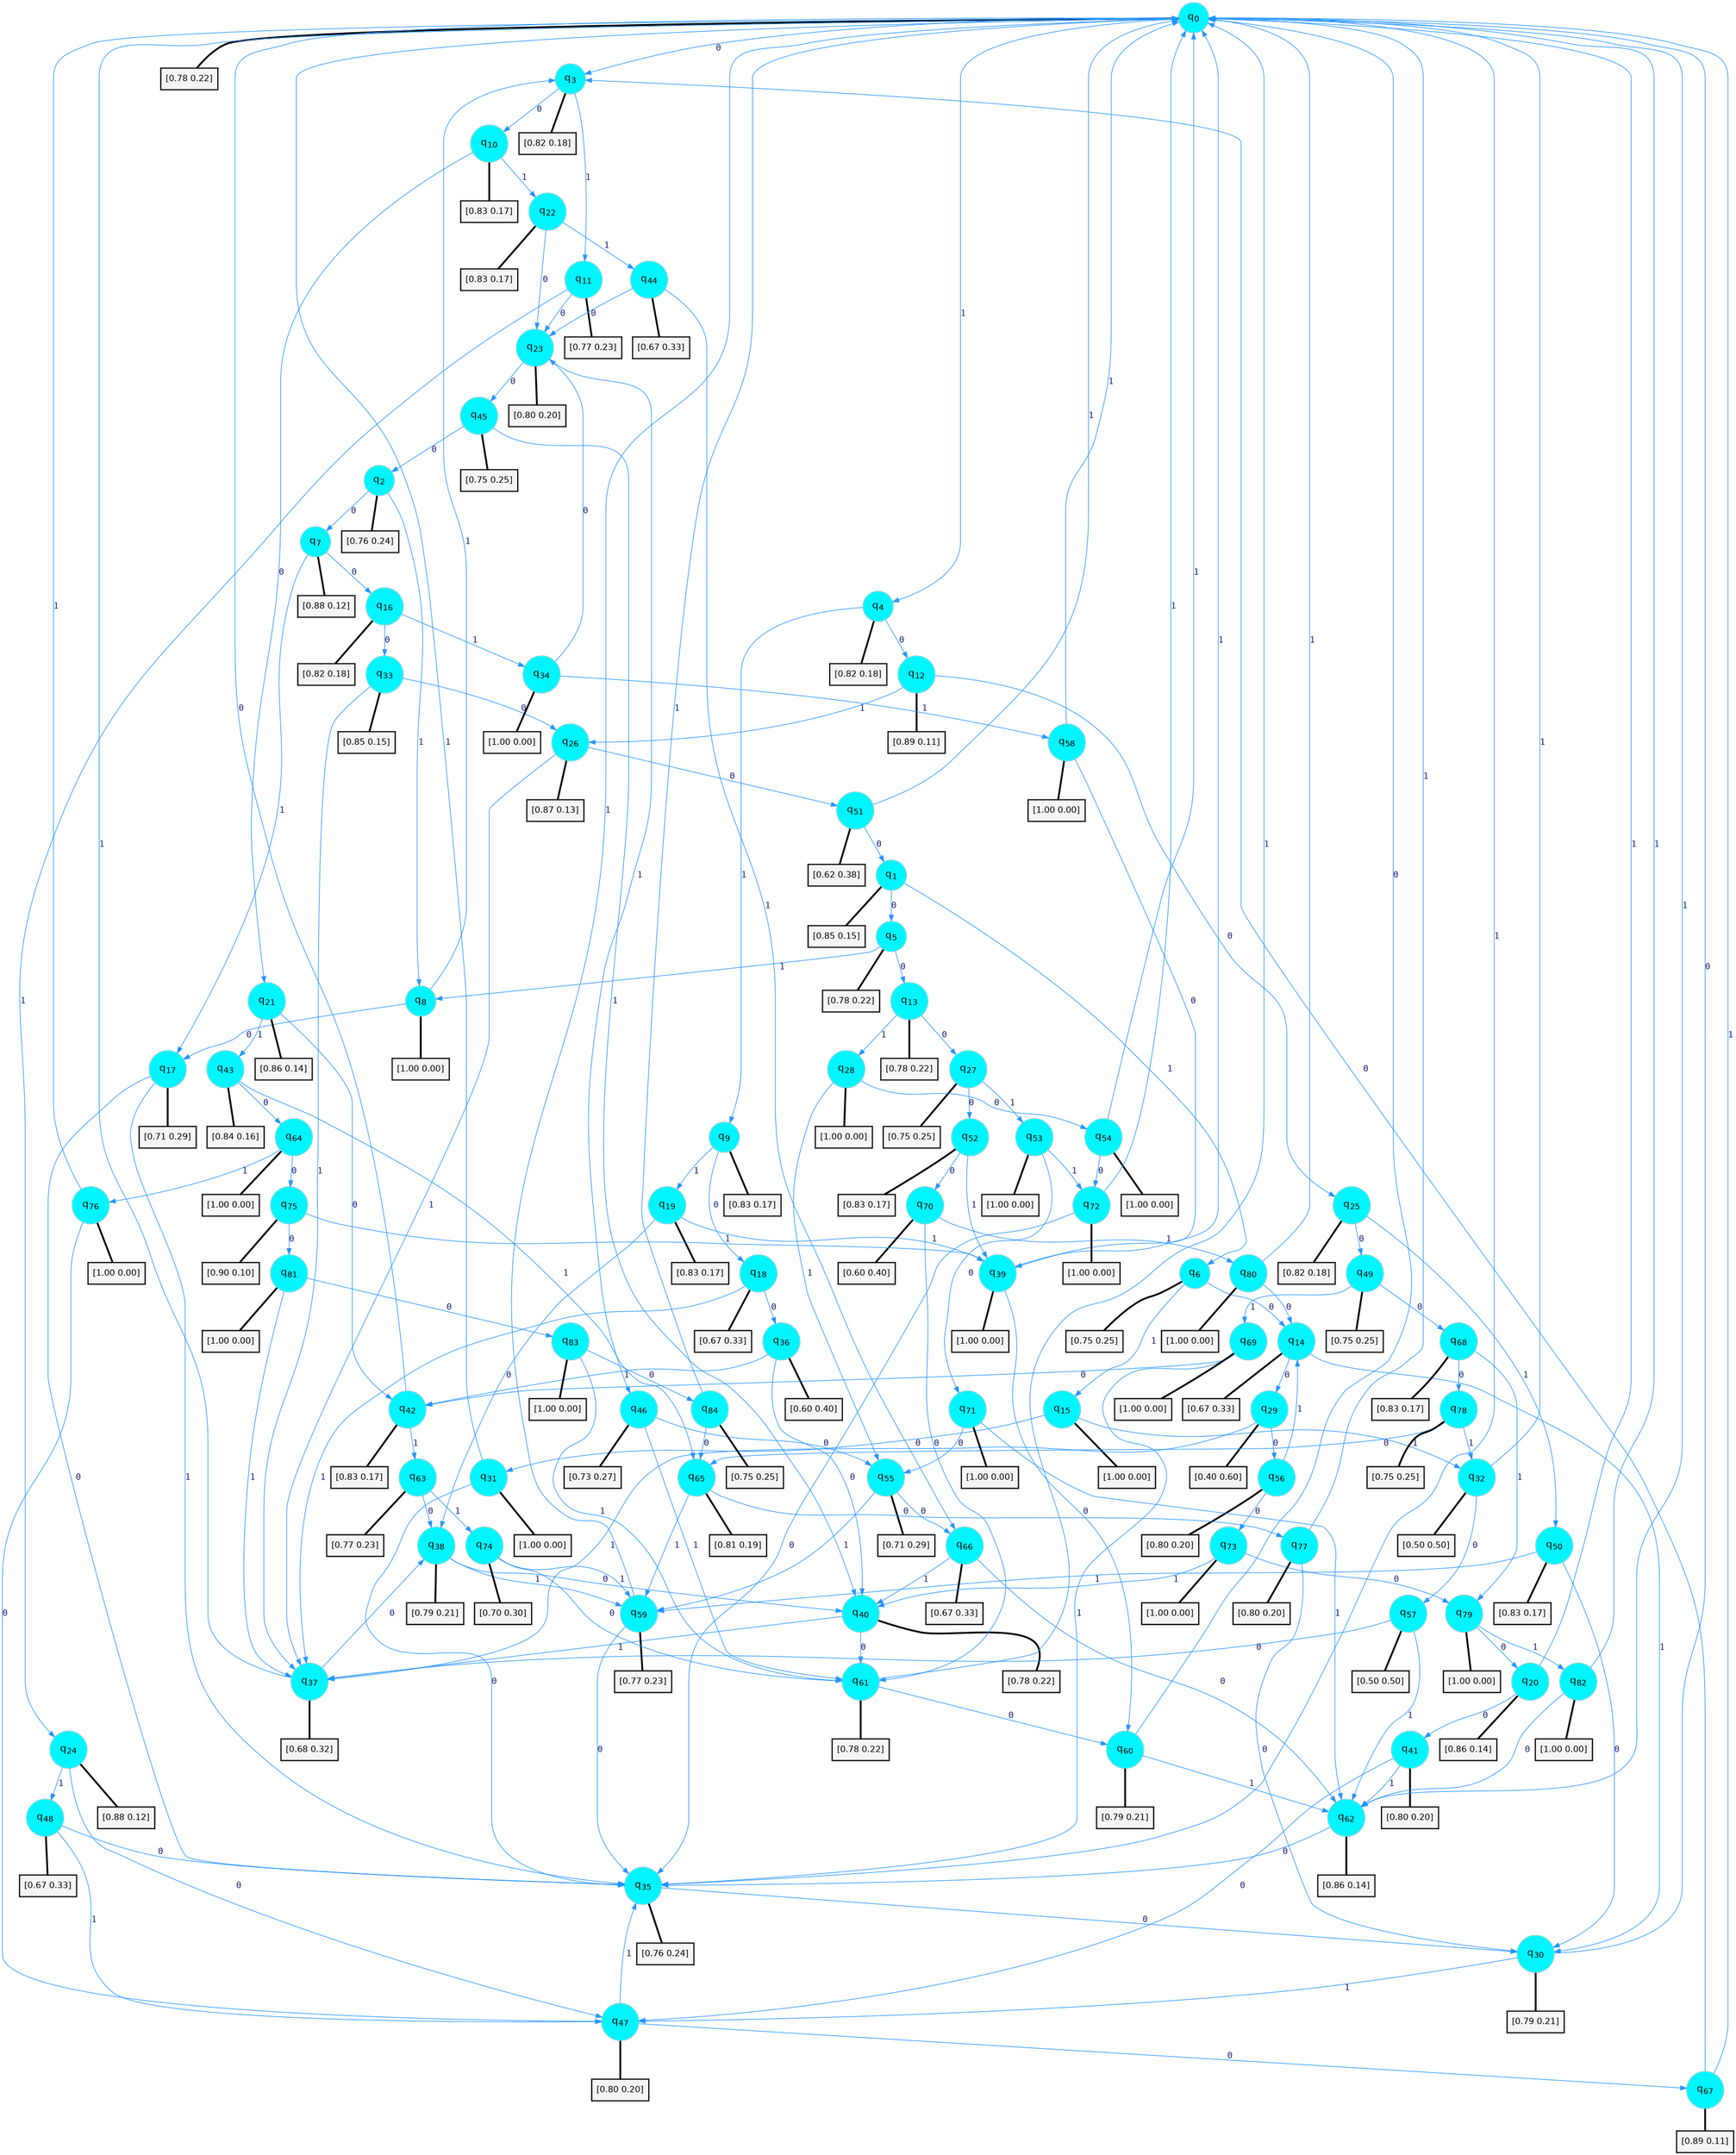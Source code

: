 digraph G {
graph [
bgcolor=transparent, dpi=300, rankdir=TD, size="40,25"];
node [
color=gray, fillcolor=turquoise1, fontcolor=black, fontname=Helvetica, fontsize=16, fontweight=bold, shape=circle, style=filled];
edge [
arrowsize=1, color=dodgerblue1, fontcolor=midnightblue, fontname=courier, fontweight=bold, penwidth=1, style=solid, weight=20];
0[label=<q<SUB>0</SUB>>];
1[label=<q<SUB>1</SUB>>];
2[label=<q<SUB>2</SUB>>];
3[label=<q<SUB>3</SUB>>];
4[label=<q<SUB>4</SUB>>];
5[label=<q<SUB>5</SUB>>];
6[label=<q<SUB>6</SUB>>];
7[label=<q<SUB>7</SUB>>];
8[label=<q<SUB>8</SUB>>];
9[label=<q<SUB>9</SUB>>];
10[label=<q<SUB>10</SUB>>];
11[label=<q<SUB>11</SUB>>];
12[label=<q<SUB>12</SUB>>];
13[label=<q<SUB>13</SUB>>];
14[label=<q<SUB>14</SUB>>];
15[label=<q<SUB>15</SUB>>];
16[label=<q<SUB>16</SUB>>];
17[label=<q<SUB>17</SUB>>];
18[label=<q<SUB>18</SUB>>];
19[label=<q<SUB>19</SUB>>];
20[label=<q<SUB>20</SUB>>];
21[label=<q<SUB>21</SUB>>];
22[label=<q<SUB>22</SUB>>];
23[label=<q<SUB>23</SUB>>];
24[label=<q<SUB>24</SUB>>];
25[label=<q<SUB>25</SUB>>];
26[label=<q<SUB>26</SUB>>];
27[label=<q<SUB>27</SUB>>];
28[label=<q<SUB>28</SUB>>];
29[label=<q<SUB>29</SUB>>];
30[label=<q<SUB>30</SUB>>];
31[label=<q<SUB>31</SUB>>];
32[label=<q<SUB>32</SUB>>];
33[label=<q<SUB>33</SUB>>];
34[label=<q<SUB>34</SUB>>];
35[label=<q<SUB>35</SUB>>];
36[label=<q<SUB>36</SUB>>];
37[label=<q<SUB>37</SUB>>];
38[label=<q<SUB>38</SUB>>];
39[label=<q<SUB>39</SUB>>];
40[label=<q<SUB>40</SUB>>];
41[label=<q<SUB>41</SUB>>];
42[label=<q<SUB>42</SUB>>];
43[label=<q<SUB>43</SUB>>];
44[label=<q<SUB>44</SUB>>];
45[label=<q<SUB>45</SUB>>];
46[label=<q<SUB>46</SUB>>];
47[label=<q<SUB>47</SUB>>];
48[label=<q<SUB>48</SUB>>];
49[label=<q<SUB>49</SUB>>];
50[label=<q<SUB>50</SUB>>];
51[label=<q<SUB>51</SUB>>];
52[label=<q<SUB>52</SUB>>];
53[label=<q<SUB>53</SUB>>];
54[label=<q<SUB>54</SUB>>];
55[label=<q<SUB>55</SUB>>];
56[label=<q<SUB>56</SUB>>];
57[label=<q<SUB>57</SUB>>];
58[label=<q<SUB>58</SUB>>];
59[label=<q<SUB>59</SUB>>];
60[label=<q<SUB>60</SUB>>];
61[label=<q<SUB>61</SUB>>];
62[label=<q<SUB>62</SUB>>];
63[label=<q<SUB>63</SUB>>];
64[label=<q<SUB>64</SUB>>];
65[label=<q<SUB>65</SUB>>];
66[label=<q<SUB>66</SUB>>];
67[label=<q<SUB>67</SUB>>];
68[label=<q<SUB>68</SUB>>];
69[label=<q<SUB>69</SUB>>];
70[label=<q<SUB>70</SUB>>];
71[label=<q<SUB>71</SUB>>];
72[label=<q<SUB>72</SUB>>];
73[label=<q<SUB>73</SUB>>];
74[label=<q<SUB>74</SUB>>];
75[label=<q<SUB>75</SUB>>];
76[label=<q<SUB>76</SUB>>];
77[label=<q<SUB>77</SUB>>];
78[label=<q<SUB>78</SUB>>];
79[label=<q<SUB>79</SUB>>];
80[label=<q<SUB>80</SUB>>];
81[label=<q<SUB>81</SUB>>];
82[label=<q<SUB>82</SUB>>];
83[label=<q<SUB>83</SUB>>];
84[label=<q<SUB>84</SUB>>];
85[label="[0.78 0.22]", shape=box,fontcolor=black, fontname=Helvetica, fontsize=14, penwidth=2, fillcolor=whitesmoke,color=black];
86[label="[0.85 0.15]", shape=box,fontcolor=black, fontname=Helvetica, fontsize=14, penwidth=2, fillcolor=whitesmoke,color=black];
87[label="[0.76 0.24]", shape=box,fontcolor=black, fontname=Helvetica, fontsize=14, penwidth=2, fillcolor=whitesmoke,color=black];
88[label="[0.82 0.18]", shape=box,fontcolor=black, fontname=Helvetica, fontsize=14, penwidth=2, fillcolor=whitesmoke,color=black];
89[label="[0.82 0.18]", shape=box,fontcolor=black, fontname=Helvetica, fontsize=14, penwidth=2, fillcolor=whitesmoke,color=black];
90[label="[0.78 0.22]", shape=box,fontcolor=black, fontname=Helvetica, fontsize=14, penwidth=2, fillcolor=whitesmoke,color=black];
91[label="[0.75 0.25]", shape=box,fontcolor=black, fontname=Helvetica, fontsize=14, penwidth=2, fillcolor=whitesmoke,color=black];
92[label="[0.88 0.12]", shape=box,fontcolor=black, fontname=Helvetica, fontsize=14, penwidth=2, fillcolor=whitesmoke,color=black];
93[label="[1.00 0.00]", shape=box,fontcolor=black, fontname=Helvetica, fontsize=14, penwidth=2, fillcolor=whitesmoke,color=black];
94[label="[0.83 0.17]", shape=box,fontcolor=black, fontname=Helvetica, fontsize=14, penwidth=2, fillcolor=whitesmoke,color=black];
95[label="[0.83 0.17]", shape=box,fontcolor=black, fontname=Helvetica, fontsize=14, penwidth=2, fillcolor=whitesmoke,color=black];
96[label="[0.77 0.23]", shape=box,fontcolor=black, fontname=Helvetica, fontsize=14, penwidth=2, fillcolor=whitesmoke,color=black];
97[label="[0.89 0.11]", shape=box,fontcolor=black, fontname=Helvetica, fontsize=14, penwidth=2, fillcolor=whitesmoke,color=black];
98[label="[0.78 0.22]", shape=box,fontcolor=black, fontname=Helvetica, fontsize=14, penwidth=2, fillcolor=whitesmoke,color=black];
99[label="[0.67 0.33]", shape=box,fontcolor=black, fontname=Helvetica, fontsize=14, penwidth=2, fillcolor=whitesmoke,color=black];
100[label="[1.00 0.00]", shape=box,fontcolor=black, fontname=Helvetica, fontsize=14, penwidth=2, fillcolor=whitesmoke,color=black];
101[label="[0.82 0.18]", shape=box,fontcolor=black, fontname=Helvetica, fontsize=14, penwidth=2, fillcolor=whitesmoke,color=black];
102[label="[0.71 0.29]", shape=box,fontcolor=black, fontname=Helvetica, fontsize=14, penwidth=2, fillcolor=whitesmoke,color=black];
103[label="[0.67 0.33]", shape=box,fontcolor=black, fontname=Helvetica, fontsize=14, penwidth=2, fillcolor=whitesmoke,color=black];
104[label="[0.83 0.17]", shape=box,fontcolor=black, fontname=Helvetica, fontsize=14, penwidth=2, fillcolor=whitesmoke,color=black];
105[label="[0.86 0.14]", shape=box,fontcolor=black, fontname=Helvetica, fontsize=14, penwidth=2, fillcolor=whitesmoke,color=black];
106[label="[0.86 0.14]", shape=box,fontcolor=black, fontname=Helvetica, fontsize=14, penwidth=2, fillcolor=whitesmoke,color=black];
107[label="[0.83 0.17]", shape=box,fontcolor=black, fontname=Helvetica, fontsize=14, penwidth=2, fillcolor=whitesmoke,color=black];
108[label="[0.80 0.20]", shape=box,fontcolor=black, fontname=Helvetica, fontsize=14, penwidth=2, fillcolor=whitesmoke,color=black];
109[label="[0.88 0.12]", shape=box,fontcolor=black, fontname=Helvetica, fontsize=14, penwidth=2, fillcolor=whitesmoke,color=black];
110[label="[0.82 0.18]", shape=box,fontcolor=black, fontname=Helvetica, fontsize=14, penwidth=2, fillcolor=whitesmoke,color=black];
111[label="[0.87 0.13]", shape=box,fontcolor=black, fontname=Helvetica, fontsize=14, penwidth=2, fillcolor=whitesmoke,color=black];
112[label="[0.75 0.25]", shape=box,fontcolor=black, fontname=Helvetica, fontsize=14, penwidth=2, fillcolor=whitesmoke,color=black];
113[label="[1.00 0.00]", shape=box,fontcolor=black, fontname=Helvetica, fontsize=14, penwidth=2, fillcolor=whitesmoke,color=black];
114[label="[0.40 0.60]", shape=box,fontcolor=black, fontname=Helvetica, fontsize=14, penwidth=2, fillcolor=whitesmoke,color=black];
115[label="[0.79 0.21]", shape=box,fontcolor=black, fontname=Helvetica, fontsize=14, penwidth=2, fillcolor=whitesmoke,color=black];
116[label="[1.00 0.00]", shape=box,fontcolor=black, fontname=Helvetica, fontsize=14, penwidth=2, fillcolor=whitesmoke,color=black];
117[label="[0.50 0.50]", shape=box,fontcolor=black, fontname=Helvetica, fontsize=14, penwidth=2, fillcolor=whitesmoke,color=black];
118[label="[0.85 0.15]", shape=box,fontcolor=black, fontname=Helvetica, fontsize=14, penwidth=2, fillcolor=whitesmoke,color=black];
119[label="[1.00 0.00]", shape=box,fontcolor=black, fontname=Helvetica, fontsize=14, penwidth=2, fillcolor=whitesmoke,color=black];
120[label="[0.76 0.24]", shape=box,fontcolor=black, fontname=Helvetica, fontsize=14, penwidth=2, fillcolor=whitesmoke,color=black];
121[label="[0.60 0.40]", shape=box,fontcolor=black, fontname=Helvetica, fontsize=14, penwidth=2, fillcolor=whitesmoke,color=black];
122[label="[0.68 0.32]", shape=box,fontcolor=black, fontname=Helvetica, fontsize=14, penwidth=2, fillcolor=whitesmoke,color=black];
123[label="[0.79 0.21]", shape=box,fontcolor=black, fontname=Helvetica, fontsize=14, penwidth=2, fillcolor=whitesmoke,color=black];
124[label="[1.00 0.00]", shape=box,fontcolor=black, fontname=Helvetica, fontsize=14, penwidth=2, fillcolor=whitesmoke,color=black];
125[label="[0.78 0.22]", shape=box,fontcolor=black, fontname=Helvetica, fontsize=14, penwidth=2, fillcolor=whitesmoke,color=black];
126[label="[0.80 0.20]", shape=box,fontcolor=black, fontname=Helvetica, fontsize=14, penwidth=2, fillcolor=whitesmoke,color=black];
127[label="[0.83 0.17]", shape=box,fontcolor=black, fontname=Helvetica, fontsize=14, penwidth=2, fillcolor=whitesmoke,color=black];
128[label="[0.84 0.16]", shape=box,fontcolor=black, fontname=Helvetica, fontsize=14, penwidth=2, fillcolor=whitesmoke,color=black];
129[label="[0.67 0.33]", shape=box,fontcolor=black, fontname=Helvetica, fontsize=14, penwidth=2, fillcolor=whitesmoke,color=black];
130[label="[0.75 0.25]", shape=box,fontcolor=black, fontname=Helvetica, fontsize=14, penwidth=2, fillcolor=whitesmoke,color=black];
131[label="[0.73 0.27]", shape=box,fontcolor=black, fontname=Helvetica, fontsize=14, penwidth=2, fillcolor=whitesmoke,color=black];
132[label="[0.80 0.20]", shape=box,fontcolor=black, fontname=Helvetica, fontsize=14, penwidth=2, fillcolor=whitesmoke,color=black];
133[label="[0.67 0.33]", shape=box,fontcolor=black, fontname=Helvetica, fontsize=14, penwidth=2, fillcolor=whitesmoke,color=black];
134[label="[0.75 0.25]", shape=box,fontcolor=black, fontname=Helvetica, fontsize=14, penwidth=2, fillcolor=whitesmoke,color=black];
135[label="[0.83 0.17]", shape=box,fontcolor=black, fontname=Helvetica, fontsize=14, penwidth=2, fillcolor=whitesmoke,color=black];
136[label="[0.62 0.38]", shape=box,fontcolor=black, fontname=Helvetica, fontsize=14, penwidth=2, fillcolor=whitesmoke,color=black];
137[label="[0.83 0.17]", shape=box,fontcolor=black, fontname=Helvetica, fontsize=14, penwidth=2, fillcolor=whitesmoke,color=black];
138[label="[1.00 0.00]", shape=box,fontcolor=black, fontname=Helvetica, fontsize=14, penwidth=2, fillcolor=whitesmoke,color=black];
139[label="[1.00 0.00]", shape=box,fontcolor=black, fontname=Helvetica, fontsize=14, penwidth=2, fillcolor=whitesmoke,color=black];
140[label="[0.71 0.29]", shape=box,fontcolor=black, fontname=Helvetica, fontsize=14, penwidth=2, fillcolor=whitesmoke,color=black];
141[label="[0.80 0.20]", shape=box,fontcolor=black, fontname=Helvetica, fontsize=14, penwidth=2, fillcolor=whitesmoke,color=black];
142[label="[0.50 0.50]", shape=box,fontcolor=black, fontname=Helvetica, fontsize=14, penwidth=2, fillcolor=whitesmoke,color=black];
143[label="[1.00 0.00]", shape=box,fontcolor=black, fontname=Helvetica, fontsize=14, penwidth=2, fillcolor=whitesmoke,color=black];
144[label="[0.77 0.23]", shape=box,fontcolor=black, fontname=Helvetica, fontsize=14, penwidth=2, fillcolor=whitesmoke,color=black];
145[label="[0.79 0.21]", shape=box,fontcolor=black, fontname=Helvetica, fontsize=14, penwidth=2, fillcolor=whitesmoke,color=black];
146[label="[0.78 0.22]", shape=box,fontcolor=black, fontname=Helvetica, fontsize=14, penwidth=2, fillcolor=whitesmoke,color=black];
147[label="[0.86 0.14]", shape=box,fontcolor=black, fontname=Helvetica, fontsize=14, penwidth=2, fillcolor=whitesmoke,color=black];
148[label="[0.77 0.23]", shape=box,fontcolor=black, fontname=Helvetica, fontsize=14, penwidth=2, fillcolor=whitesmoke,color=black];
149[label="[1.00 0.00]", shape=box,fontcolor=black, fontname=Helvetica, fontsize=14, penwidth=2, fillcolor=whitesmoke,color=black];
150[label="[0.81 0.19]", shape=box,fontcolor=black, fontname=Helvetica, fontsize=14, penwidth=2, fillcolor=whitesmoke,color=black];
151[label="[0.67 0.33]", shape=box,fontcolor=black, fontname=Helvetica, fontsize=14, penwidth=2, fillcolor=whitesmoke,color=black];
152[label="[0.89 0.11]", shape=box,fontcolor=black, fontname=Helvetica, fontsize=14, penwidth=2, fillcolor=whitesmoke,color=black];
153[label="[0.83 0.17]", shape=box,fontcolor=black, fontname=Helvetica, fontsize=14, penwidth=2, fillcolor=whitesmoke,color=black];
154[label="[1.00 0.00]", shape=box,fontcolor=black, fontname=Helvetica, fontsize=14, penwidth=2, fillcolor=whitesmoke,color=black];
155[label="[0.60 0.40]", shape=box,fontcolor=black, fontname=Helvetica, fontsize=14, penwidth=2, fillcolor=whitesmoke,color=black];
156[label="[1.00 0.00]", shape=box,fontcolor=black, fontname=Helvetica, fontsize=14, penwidth=2, fillcolor=whitesmoke,color=black];
157[label="[1.00 0.00]", shape=box,fontcolor=black, fontname=Helvetica, fontsize=14, penwidth=2, fillcolor=whitesmoke,color=black];
158[label="[1.00 0.00]", shape=box,fontcolor=black, fontname=Helvetica, fontsize=14, penwidth=2, fillcolor=whitesmoke,color=black];
159[label="[0.70 0.30]", shape=box,fontcolor=black, fontname=Helvetica, fontsize=14, penwidth=2, fillcolor=whitesmoke,color=black];
160[label="[0.90 0.10]", shape=box,fontcolor=black, fontname=Helvetica, fontsize=14, penwidth=2, fillcolor=whitesmoke,color=black];
161[label="[1.00 0.00]", shape=box,fontcolor=black, fontname=Helvetica, fontsize=14, penwidth=2, fillcolor=whitesmoke,color=black];
162[label="[0.80 0.20]", shape=box,fontcolor=black, fontname=Helvetica, fontsize=14, penwidth=2, fillcolor=whitesmoke,color=black];
163[label="[0.75 0.25]", shape=box,fontcolor=black, fontname=Helvetica, fontsize=14, penwidth=2, fillcolor=whitesmoke,color=black];
164[label="[1.00 0.00]", shape=box,fontcolor=black, fontname=Helvetica, fontsize=14, penwidth=2, fillcolor=whitesmoke,color=black];
165[label="[1.00 0.00]", shape=box,fontcolor=black, fontname=Helvetica, fontsize=14, penwidth=2, fillcolor=whitesmoke,color=black];
166[label="[1.00 0.00]", shape=box,fontcolor=black, fontname=Helvetica, fontsize=14, penwidth=2, fillcolor=whitesmoke,color=black];
167[label="[1.00 0.00]", shape=box,fontcolor=black, fontname=Helvetica, fontsize=14, penwidth=2, fillcolor=whitesmoke,color=black];
168[label="[1.00 0.00]", shape=box,fontcolor=black, fontname=Helvetica, fontsize=14, penwidth=2, fillcolor=whitesmoke,color=black];
169[label="[0.75 0.25]", shape=box,fontcolor=black, fontname=Helvetica, fontsize=14, penwidth=2, fillcolor=whitesmoke,color=black];
0->3 [label=0];
0->4 [label=1];
0->85 [arrowhead=none, penwidth=3,color=black];
1->5 [label=0];
1->6 [label=1];
1->86 [arrowhead=none, penwidth=3,color=black];
2->7 [label=0];
2->8 [label=1];
2->87 [arrowhead=none, penwidth=3,color=black];
3->10 [label=0];
3->11 [label=1];
3->88 [arrowhead=none, penwidth=3,color=black];
4->12 [label=0];
4->9 [label=1];
4->89 [arrowhead=none, penwidth=3,color=black];
5->13 [label=0];
5->8 [label=1];
5->90 [arrowhead=none, penwidth=3,color=black];
6->14 [label=0];
6->15 [label=1];
6->91 [arrowhead=none, penwidth=3,color=black];
7->16 [label=0];
7->17 [label=1];
7->92 [arrowhead=none, penwidth=3,color=black];
8->17 [label=0];
8->3 [label=1];
8->93 [arrowhead=none, penwidth=3,color=black];
9->18 [label=0];
9->19 [label=1];
9->94 [arrowhead=none, penwidth=3,color=black];
10->21 [label=0];
10->22 [label=1];
10->95 [arrowhead=none, penwidth=3,color=black];
11->23 [label=0];
11->24 [label=1];
11->96 [arrowhead=none, penwidth=3,color=black];
12->25 [label=0];
12->26 [label=1];
12->97 [arrowhead=none, penwidth=3,color=black];
13->27 [label=0];
13->28 [label=1];
13->98 [arrowhead=none, penwidth=3,color=black];
14->29 [label=0];
14->30 [label=1];
14->99 [arrowhead=none, penwidth=3,color=black];
15->31 [label=0];
15->32 [label=1];
15->100 [arrowhead=none, penwidth=3,color=black];
16->33 [label=0];
16->34 [label=1];
16->101 [arrowhead=none, penwidth=3,color=black];
17->35 [label=0];
17->35 [label=1];
17->102 [arrowhead=none, penwidth=3,color=black];
18->36 [label=0];
18->37 [label=1];
18->103 [arrowhead=none, penwidth=3,color=black];
19->38 [label=0];
19->39 [label=1];
19->104 [arrowhead=none, penwidth=3,color=black];
20->41 [label=0];
20->0 [label=1];
20->105 [arrowhead=none, penwidth=3,color=black];
21->42 [label=0];
21->43 [label=1];
21->106 [arrowhead=none, penwidth=3,color=black];
22->23 [label=0];
22->44 [label=1];
22->107 [arrowhead=none, penwidth=3,color=black];
23->45 [label=0];
23->46 [label=1];
23->108 [arrowhead=none, penwidth=3,color=black];
24->47 [label=0];
24->48 [label=1];
24->109 [arrowhead=none, penwidth=3,color=black];
25->49 [label=0];
25->50 [label=1];
25->110 [arrowhead=none, penwidth=3,color=black];
26->51 [label=0];
26->37 [label=1];
26->111 [arrowhead=none, penwidth=3,color=black];
27->52 [label=0];
27->53 [label=1];
27->112 [arrowhead=none, penwidth=3,color=black];
28->54 [label=0];
28->55 [label=1];
28->113 [arrowhead=none, penwidth=3,color=black];
29->56 [label=0];
29->37 [label=1];
29->114 [arrowhead=none, penwidth=3,color=black];
30->0 [label=0];
30->47 [label=1];
30->115 [arrowhead=none, penwidth=3,color=black];
31->35 [label=0];
31->0 [label=1];
31->116 [arrowhead=none, penwidth=3,color=black];
32->57 [label=0];
32->0 [label=1];
32->117 [arrowhead=none, penwidth=3,color=black];
33->26 [label=0];
33->37 [label=1];
33->118 [arrowhead=none, penwidth=3,color=black];
34->23 [label=0];
34->58 [label=1];
34->119 [arrowhead=none, penwidth=3,color=black];
35->30 [label=0];
35->0 [label=1];
35->120 [arrowhead=none, penwidth=3,color=black];
36->40 [label=0];
36->42 [label=1];
36->121 [arrowhead=none, penwidth=3,color=black];
37->38 [label=0];
37->0 [label=1];
37->122 [arrowhead=none, penwidth=3,color=black];
38->40 [label=0];
38->59 [label=1];
38->123 [arrowhead=none, penwidth=3,color=black];
39->60 [label=0];
39->0 [label=1];
39->124 [arrowhead=none, penwidth=3,color=black];
40->61 [label=0];
40->37 [label=1];
40->125 [arrowhead=none, penwidth=3,color=black];
41->47 [label=0];
41->62 [label=1];
41->126 [arrowhead=none, penwidth=3,color=black];
42->0 [label=0];
42->63 [label=1];
42->127 [arrowhead=none, penwidth=3,color=black];
43->64 [label=0];
43->65 [label=1];
43->128 [arrowhead=none, penwidth=3,color=black];
44->23 [label=0];
44->66 [label=1];
44->129 [arrowhead=none, penwidth=3,color=black];
45->2 [label=0];
45->40 [label=1];
45->130 [arrowhead=none, penwidth=3,color=black];
46->55 [label=0];
46->61 [label=1];
46->131 [arrowhead=none, penwidth=3,color=black];
47->67 [label=0];
47->35 [label=1];
47->132 [arrowhead=none, penwidth=3,color=black];
48->35 [label=0];
48->47 [label=1];
48->133 [arrowhead=none, penwidth=3,color=black];
49->68 [label=0];
49->69 [label=1];
49->134 [arrowhead=none, penwidth=3,color=black];
50->30 [label=0];
50->59 [label=1];
50->135 [arrowhead=none, penwidth=3,color=black];
51->1 [label=0];
51->0 [label=1];
51->136 [arrowhead=none, penwidth=3,color=black];
52->70 [label=0];
52->39 [label=1];
52->137 [arrowhead=none, penwidth=3,color=black];
53->71 [label=0];
53->72 [label=1];
53->138 [arrowhead=none, penwidth=3,color=black];
54->72 [label=0];
54->0 [label=1];
54->139 [arrowhead=none, penwidth=3,color=black];
55->66 [label=0];
55->59 [label=1];
55->140 [arrowhead=none, penwidth=3,color=black];
56->73 [label=0];
56->14 [label=1];
56->141 [arrowhead=none, penwidth=3,color=black];
57->37 [label=0];
57->62 [label=1];
57->142 [arrowhead=none, penwidth=3,color=black];
58->39 [label=0];
58->0 [label=1];
58->143 [arrowhead=none, penwidth=3,color=black];
59->35 [label=0];
59->0 [label=1];
59->144 [arrowhead=none, penwidth=3,color=black];
60->0 [label=0];
60->62 [label=1];
60->145 [arrowhead=none, penwidth=3,color=black];
61->60 [label=0];
61->0 [label=1];
61->146 [arrowhead=none, penwidth=3,color=black];
62->35 [label=0];
62->0 [label=1];
62->147 [arrowhead=none, penwidth=3,color=black];
63->38 [label=0];
63->74 [label=1];
63->148 [arrowhead=none, penwidth=3,color=black];
64->75 [label=0];
64->76 [label=1];
64->149 [arrowhead=none, penwidth=3,color=black];
65->77 [label=0];
65->59 [label=1];
65->150 [arrowhead=none, penwidth=3,color=black];
66->62 [label=0];
66->40 [label=1];
66->151 [arrowhead=none, penwidth=3,color=black];
67->3 [label=0];
67->0 [label=1];
67->152 [arrowhead=none, penwidth=3,color=black];
68->78 [label=0];
68->79 [label=1];
68->153 [arrowhead=none, penwidth=3,color=black];
69->42 [label=0];
69->35 [label=1];
69->154 [arrowhead=none, penwidth=3,color=black];
70->61 [label=0];
70->80 [label=1];
70->155 [arrowhead=none, penwidth=3,color=black];
71->55 [label=0];
71->62 [label=1];
71->156 [arrowhead=none, penwidth=3,color=black];
72->35 [label=0];
72->0 [label=1];
72->157 [arrowhead=none, penwidth=3,color=black];
73->79 [label=0];
73->40 [label=1];
73->158 [arrowhead=none, penwidth=3,color=black];
74->61 [label=0];
74->59 [label=1];
74->159 [arrowhead=none, penwidth=3,color=black];
75->81 [label=0];
75->39 [label=1];
75->160 [arrowhead=none, penwidth=3,color=black];
76->47 [label=0];
76->0 [label=1];
76->161 [arrowhead=none, penwidth=3,color=black];
77->30 [label=0];
77->0 [label=1];
77->162 [arrowhead=none, penwidth=3,color=black];
78->65 [label=0];
78->32 [label=1];
78->163 [arrowhead=none, penwidth=3,color=black];
79->20 [label=0];
79->82 [label=1];
79->164 [arrowhead=none, penwidth=3,color=black];
80->14 [label=0];
80->0 [label=1];
80->165 [arrowhead=none, penwidth=3,color=black];
81->83 [label=0];
81->37 [label=1];
81->166 [arrowhead=none, penwidth=3,color=black];
82->62 [label=0];
82->0 [label=1];
82->167 [arrowhead=none, penwidth=3,color=black];
83->84 [label=0];
83->61 [label=1];
83->168 [arrowhead=none, penwidth=3,color=black];
84->65 [label=0];
84->0 [label=1];
84->169 [arrowhead=none, penwidth=3,color=black];
}
